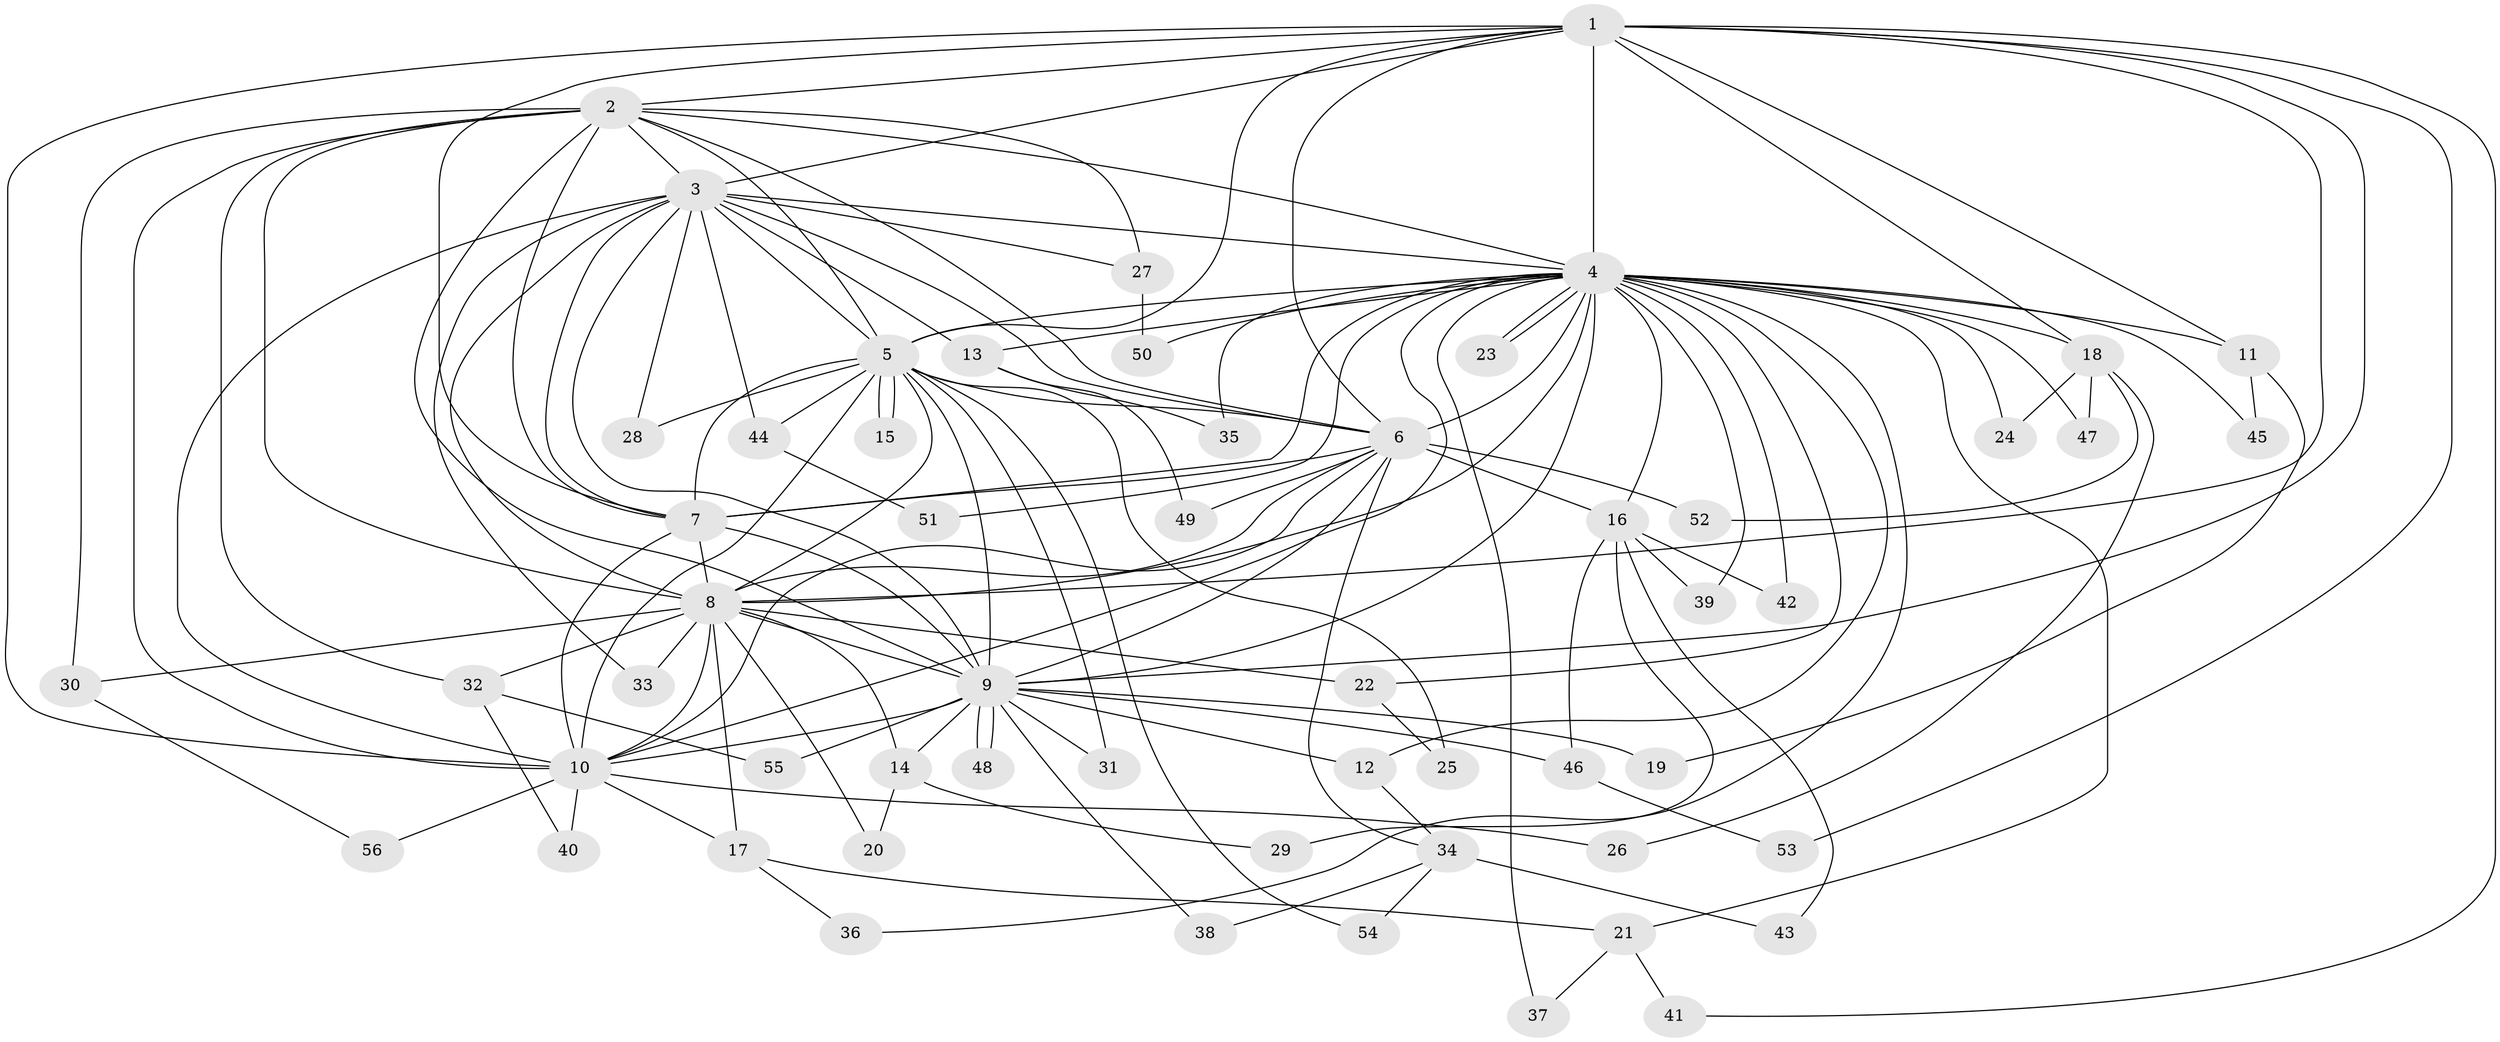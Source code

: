 // Generated by graph-tools (version 1.1) at 2025/49/03/09/25 03:49:43]
// undirected, 56 vertices, 137 edges
graph export_dot {
graph [start="1"]
  node [color=gray90,style=filled];
  1;
  2;
  3;
  4;
  5;
  6;
  7;
  8;
  9;
  10;
  11;
  12;
  13;
  14;
  15;
  16;
  17;
  18;
  19;
  20;
  21;
  22;
  23;
  24;
  25;
  26;
  27;
  28;
  29;
  30;
  31;
  32;
  33;
  34;
  35;
  36;
  37;
  38;
  39;
  40;
  41;
  42;
  43;
  44;
  45;
  46;
  47;
  48;
  49;
  50;
  51;
  52;
  53;
  54;
  55;
  56;
  1 -- 2;
  1 -- 3;
  1 -- 4;
  1 -- 5;
  1 -- 6;
  1 -- 7;
  1 -- 8;
  1 -- 9;
  1 -- 10;
  1 -- 11;
  1 -- 18;
  1 -- 41;
  1 -- 53;
  2 -- 3;
  2 -- 4;
  2 -- 5;
  2 -- 6;
  2 -- 7;
  2 -- 8;
  2 -- 9;
  2 -- 10;
  2 -- 27;
  2 -- 30;
  2 -- 32;
  3 -- 4;
  3 -- 5;
  3 -- 6;
  3 -- 7;
  3 -- 8;
  3 -- 9;
  3 -- 10;
  3 -- 13;
  3 -- 27;
  3 -- 28;
  3 -- 33;
  3 -- 44;
  4 -- 5;
  4 -- 6;
  4 -- 7;
  4 -- 8;
  4 -- 9;
  4 -- 10;
  4 -- 11;
  4 -- 12;
  4 -- 13;
  4 -- 16;
  4 -- 18;
  4 -- 21;
  4 -- 22;
  4 -- 23;
  4 -- 23;
  4 -- 24;
  4 -- 35;
  4 -- 36;
  4 -- 37;
  4 -- 39;
  4 -- 42;
  4 -- 45;
  4 -- 47;
  4 -- 50;
  4 -- 51;
  5 -- 6;
  5 -- 7;
  5 -- 8;
  5 -- 9;
  5 -- 10;
  5 -- 15;
  5 -- 15;
  5 -- 25;
  5 -- 28;
  5 -- 31;
  5 -- 44;
  5 -- 54;
  6 -- 7;
  6 -- 8;
  6 -- 9;
  6 -- 10;
  6 -- 16;
  6 -- 34;
  6 -- 49;
  6 -- 52;
  7 -- 8;
  7 -- 9;
  7 -- 10;
  8 -- 9;
  8 -- 10;
  8 -- 14;
  8 -- 17;
  8 -- 20;
  8 -- 22;
  8 -- 30;
  8 -- 32;
  8 -- 33;
  9 -- 10;
  9 -- 12;
  9 -- 14;
  9 -- 19;
  9 -- 31;
  9 -- 38;
  9 -- 46;
  9 -- 48;
  9 -- 48;
  9 -- 55;
  10 -- 17;
  10 -- 26;
  10 -- 40;
  10 -- 56;
  11 -- 19;
  11 -- 45;
  12 -- 34;
  13 -- 35;
  13 -- 49;
  14 -- 20;
  14 -- 29;
  16 -- 29;
  16 -- 39;
  16 -- 42;
  16 -- 43;
  16 -- 46;
  17 -- 21;
  17 -- 36;
  18 -- 24;
  18 -- 26;
  18 -- 47;
  18 -- 52;
  21 -- 37;
  21 -- 41;
  22 -- 25;
  27 -- 50;
  30 -- 56;
  32 -- 40;
  32 -- 55;
  34 -- 38;
  34 -- 43;
  34 -- 54;
  44 -- 51;
  46 -- 53;
}
